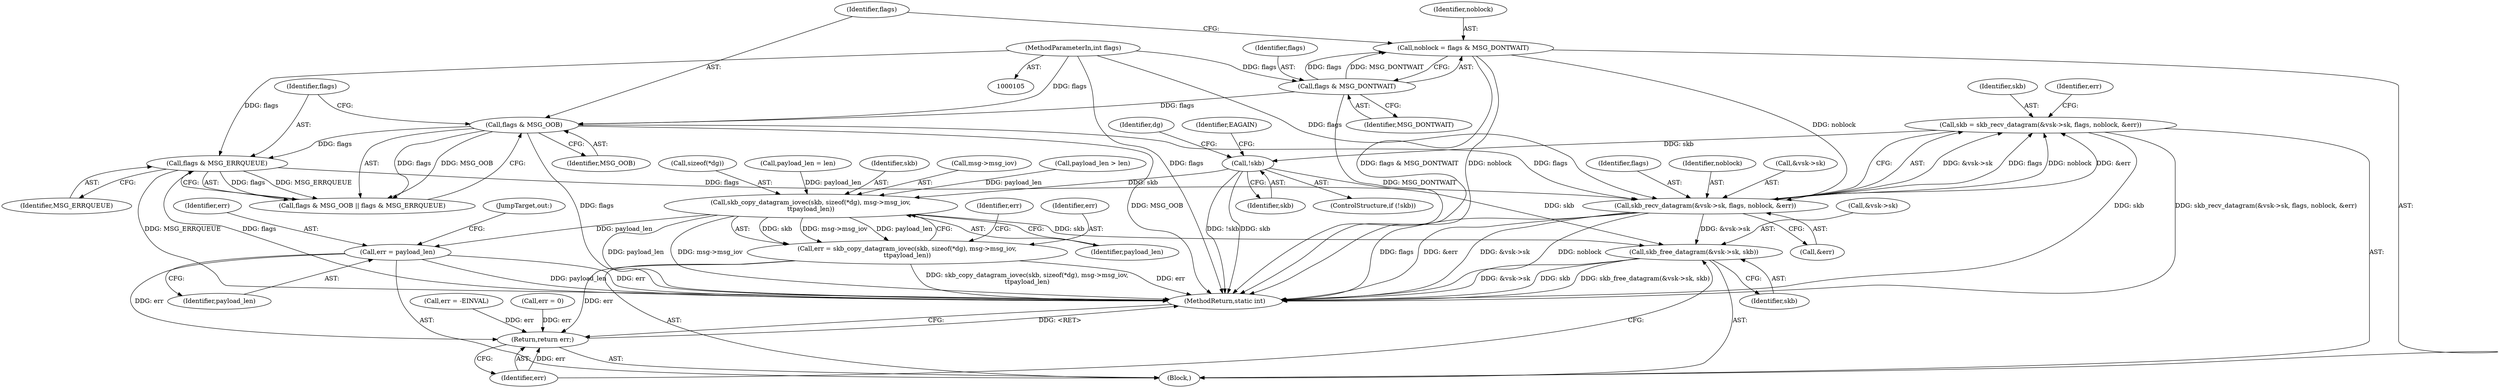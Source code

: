 digraph "0_linux_680d04e0ba7e926233e3b9cee59125ce181f66ba@API" {
"1000141" [label="(Call,skb = skb_recv_datagram(&vsk->sk, flags, noblock, &err))"];
"1000143" [label="(Call,skb_recv_datagram(&vsk->sk, flags, noblock, &err))"];
"1000124" [label="(Call,flags & MSG_OOB)"];
"1000119" [label="(Call,flags & MSG_DONTWAIT)"];
"1000110" [label="(MethodParameterIn,int flags)"];
"1000127" [label="(Call,flags & MSG_ERRQUEUE)"];
"1000117" [label="(Call,noblock = flags & MSG_DONTWAIT)"];
"1000157" [label="(Call,!skb)"];
"1000209" [label="(Call,skb_copy_datagram_iovec(skb, sizeof(*dg), msg->msg_iov,\n\t\tpayload_len))"];
"1000207" [label="(Call,err = skb_copy_datagram_iovec(skb, sizeof(*dg), msg->msg_iov,\n\t\tpayload_len))"];
"1000263" [label="(Return,return err;)"];
"1000253" [label="(Call,err = payload_len)"];
"1000257" [label="(Call,skb_free_datagram(&vsk->sk, skb))"];
"1000128" [label="(Identifier,flags)"];
"1000142" [label="(Identifier,skb)"];
"1000189" [label="(Call,err = -EINVAL)"];
"1000148" [label="(Identifier,flags)"];
"1000195" [label="(Call,payload_len > len)"];
"1000138" [label="(Call,err = 0)"];
"1000254" [label="(Identifier,err)"];
"1000217" [label="(Identifier,payload_len)"];
"1000110" [label="(MethodParameterIn,int flags)"];
"1000208" [label="(Identifier,err)"];
"1000119" [label="(Call,flags & MSG_DONTWAIT)"];
"1000149" [label="(Identifier,noblock)"];
"1000117" [label="(Call,noblock = flags & MSG_DONTWAIT)"];
"1000163" [label="(Identifier,dg)"];
"1000253" [label="(Call,err = payload_len)"];
"1000256" [label="(JumpTarget,out:)"];
"1000211" [label="(Call,sizeof(*dg))"];
"1000120" [label="(Identifier,flags)"];
"1000257" [label="(Call,skb_free_datagram(&vsk->sk, skb))"];
"1000209" [label="(Call,skb_copy_datagram_iovec(skb, sizeof(*dg), msg->msg_iov,\n\t\tpayload_len))"];
"1000265" [label="(MethodReturn,static int)"];
"1000262" [label="(Identifier,skb)"];
"1000219" [label="(Identifier,err)"];
"1000161" [label="(Identifier,EAGAIN)"];
"1000125" [label="(Identifier,flags)"];
"1000153" [label="(Identifier,err)"];
"1000144" [label="(Call,&vsk->sk)"];
"1000143" [label="(Call,skb_recv_datagram(&vsk->sk, flags, noblock, &err))"];
"1000150" [label="(Call,&err)"];
"1000264" [label="(Identifier,err)"];
"1000258" [label="(Call,&vsk->sk)"];
"1000127" [label="(Call,flags & MSG_ERRQUEUE)"];
"1000118" [label="(Identifier,noblock)"];
"1000207" [label="(Call,err = skb_copy_datagram_iovec(skb, sizeof(*dg), msg->msg_iov,\n\t\tpayload_len))"];
"1000199" [label="(Call,payload_len = len)"];
"1000141" [label="(Call,skb = skb_recv_datagram(&vsk->sk, flags, noblock, &err))"];
"1000255" [label="(Identifier,payload_len)"];
"1000121" [label="(Identifier,MSG_DONTWAIT)"];
"1000156" [label="(ControlStructure,if (!skb))"];
"1000123" [label="(Call,flags & MSG_OOB || flags & MSG_ERRQUEUE)"];
"1000158" [label="(Identifier,skb)"];
"1000263" [label="(Return,return err;)"];
"1000210" [label="(Identifier,skb)"];
"1000124" [label="(Call,flags & MSG_OOB)"];
"1000126" [label="(Identifier,MSG_OOB)"];
"1000129" [label="(Identifier,MSG_ERRQUEUE)"];
"1000157" [label="(Call,!skb)"];
"1000214" [label="(Call,msg->msg_iov)"];
"1000111" [label="(Block,)"];
"1000141" -> "1000111"  [label="AST: "];
"1000141" -> "1000143"  [label="CFG: "];
"1000142" -> "1000141"  [label="AST: "];
"1000143" -> "1000141"  [label="AST: "];
"1000153" -> "1000141"  [label="CFG: "];
"1000141" -> "1000265"  [label="DDG: skb"];
"1000141" -> "1000265"  [label="DDG: skb_recv_datagram(&vsk->sk, flags, noblock, &err)"];
"1000143" -> "1000141"  [label="DDG: &vsk->sk"];
"1000143" -> "1000141"  [label="DDG: flags"];
"1000143" -> "1000141"  [label="DDG: noblock"];
"1000143" -> "1000141"  [label="DDG: &err"];
"1000141" -> "1000157"  [label="DDG: skb"];
"1000143" -> "1000150"  [label="CFG: "];
"1000144" -> "1000143"  [label="AST: "];
"1000148" -> "1000143"  [label="AST: "];
"1000149" -> "1000143"  [label="AST: "];
"1000150" -> "1000143"  [label="AST: "];
"1000143" -> "1000265"  [label="DDG: &vsk->sk"];
"1000143" -> "1000265"  [label="DDG: noblock"];
"1000143" -> "1000265"  [label="DDG: flags"];
"1000143" -> "1000265"  [label="DDG: &err"];
"1000124" -> "1000143"  [label="DDG: flags"];
"1000127" -> "1000143"  [label="DDG: flags"];
"1000110" -> "1000143"  [label="DDG: flags"];
"1000117" -> "1000143"  [label="DDG: noblock"];
"1000143" -> "1000257"  [label="DDG: &vsk->sk"];
"1000124" -> "1000123"  [label="AST: "];
"1000124" -> "1000126"  [label="CFG: "];
"1000125" -> "1000124"  [label="AST: "];
"1000126" -> "1000124"  [label="AST: "];
"1000128" -> "1000124"  [label="CFG: "];
"1000123" -> "1000124"  [label="CFG: "];
"1000124" -> "1000265"  [label="DDG: MSG_OOB"];
"1000124" -> "1000265"  [label="DDG: flags"];
"1000124" -> "1000123"  [label="DDG: flags"];
"1000124" -> "1000123"  [label="DDG: MSG_OOB"];
"1000119" -> "1000124"  [label="DDG: flags"];
"1000110" -> "1000124"  [label="DDG: flags"];
"1000124" -> "1000127"  [label="DDG: flags"];
"1000119" -> "1000117"  [label="AST: "];
"1000119" -> "1000121"  [label="CFG: "];
"1000120" -> "1000119"  [label="AST: "];
"1000121" -> "1000119"  [label="AST: "];
"1000117" -> "1000119"  [label="CFG: "];
"1000119" -> "1000265"  [label="DDG: MSG_DONTWAIT"];
"1000119" -> "1000117"  [label="DDG: flags"];
"1000119" -> "1000117"  [label="DDG: MSG_DONTWAIT"];
"1000110" -> "1000119"  [label="DDG: flags"];
"1000110" -> "1000105"  [label="AST: "];
"1000110" -> "1000265"  [label="DDG: flags"];
"1000110" -> "1000127"  [label="DDG: flags"];
"1000127" -> "1000123"  [label="AST: "];
"1000127" -> "1000129"  [label="CFG: "];
"1000128" -> "1000127"  [label="AST: "];
"1000129" -> "1000127"  [label="AST: "];
"1000123" -> "1000127"  [label="CFG: "];
"1000127" -> "1000265"  [label="DDG: MSG_ERRQUEUE"];
"1000127" -> "1000265"  [label="DDG: flags"];
"1000127" -> "1000123"  [label="DDG: flags"];
"1000127" -> "1000123"  [label="DDG: MSG_ERRQUEUE"];
"1000117" -> "1000111"  [label="AST: "];
"1000118" -> "1000117"  [label="AST: "];
"1000125" -> "1000117"  [label="CFG: "];
"1000117" -> "1000265"  [label="DDG: flags & MSG_DONTWAIT"];
"1000117" -> "1000265"  [label="DDG: noblock"];
"1000157" -> "1000156"  [label="AST: "];
"1000157" -> "1000158"  [label="CFG: "];
"1000158" -> "1000157"  [label="AST: "];
"1000161" -> "1000157"  [label="CFG: "];
"1000163" -> "1000157"  [label="CFG: "];
"1000157" -> "1000265"  [label="DDG: !skb"];
"1000157" -> "1000265"  [label="DDG: skb"];
"1000157" -> "1000209"  [label="DDG: skb"];
"1000157" -> "1000257"  [label="DDG: skb"];
"1000209" -> "1000207"  [label="AST: "];
"1000209" -> "1000217"  [label="CFG: "];
"1000210" -> "1000209"  [label="AST: "];
"1000211" -> "1000209"  [label="AST: "];
"1000214" -> "1000209"  [label="AST: "];
"1000217" -> "1000209"  [label="AST: "];
"1000207" -> "1000209"  [label="CFG: "];
"1000209" -> "1000265"  [label="DDG: payload_len"];
"1000209" -> "1000265"  [label="DDG: msg->msg_iov"];
"1000209" -> "1000207"  [label="DDG: skb"];
"1000209" -> "1000207"  [label="DDG: msg->msg_iov"];
"1000209" -> "1000207"  [label="DDG: payload_len"];
"1000199" -> "1000209"  [label="DDG: payload_len"];
"1000195" -> "1000209"  [label="DDG: payload_len"];
"1000209" -> "1000253"  [label="DDG: payload_len"];
"1000209" -> "1000257"  [label="DDG: skb"];
"1000207" -> "1000111"  [label="AST: "];
"1000208" -> "1000207"  [label="AST: "];
"1000219" -> "1000207"  [label="CFG: "];
"1000207" -> "1000265"  [label="DDG: skb_copy_datagram_iovec(skb, sizeof(*dg), msg->msg_iov,\n\t\tpayload_len)"];
"1000207" -> "1000265"  [label="DDG: err"];
"1000207" -> "1000263"  [label="DDG: err"];
"1000263" -> "1000111"  [label="AST: "];
"1000263" -> "1000264"  [label="CFG: "];
"1000264" -> "1000263"  [label="AST: "];
"1000265" -> "1000263"  [label="CFG: "];
"1000263" -> "1000265"  [label="DDG: <RET>"];
"1000264" -> "1000263"  [label="DDG: err"];
"1000189" -> "1000263"  [label="DDG: err"];
"1000253" -> "1000263"  [label="DDG: err"];
"1000138" -> "1000263"  [label="DDG: err"];
"1000253" -> "1000111"  [label="AST: "];
"1000253" -> "1000255"  [label="CFG: "];
"1000254" -> "1000253"  [label="AST: "];
"1000255" -> "1000253"  [label="AST: "];
"1000256" -> "1000253"  [label="CFG: "];
"1000253" -> "1000265"  [label="DDG: payload_len"];
"1000253" -> "1000265"  [label="DDG: err"];
"1000257" -> "1000111"  [label="AST: "];
"1000257" -> "1000262"  [label="CFG: "];
"1000258" -> "1000257"  [label="AST: "];
"1000262" -> "1000257"  [label="AST: "];
"1000264" -> "1000257"  [label="CFG: "];
"1000257" -> "1000265"  [label="DDG: &vsk->sk"];
"1000257" -> "1000265"  [label="DDG: skb"];
"1000257" -> "1000265"  [label="DDG: skb_free_datagram(&vsk->sk, skb)"];
}
